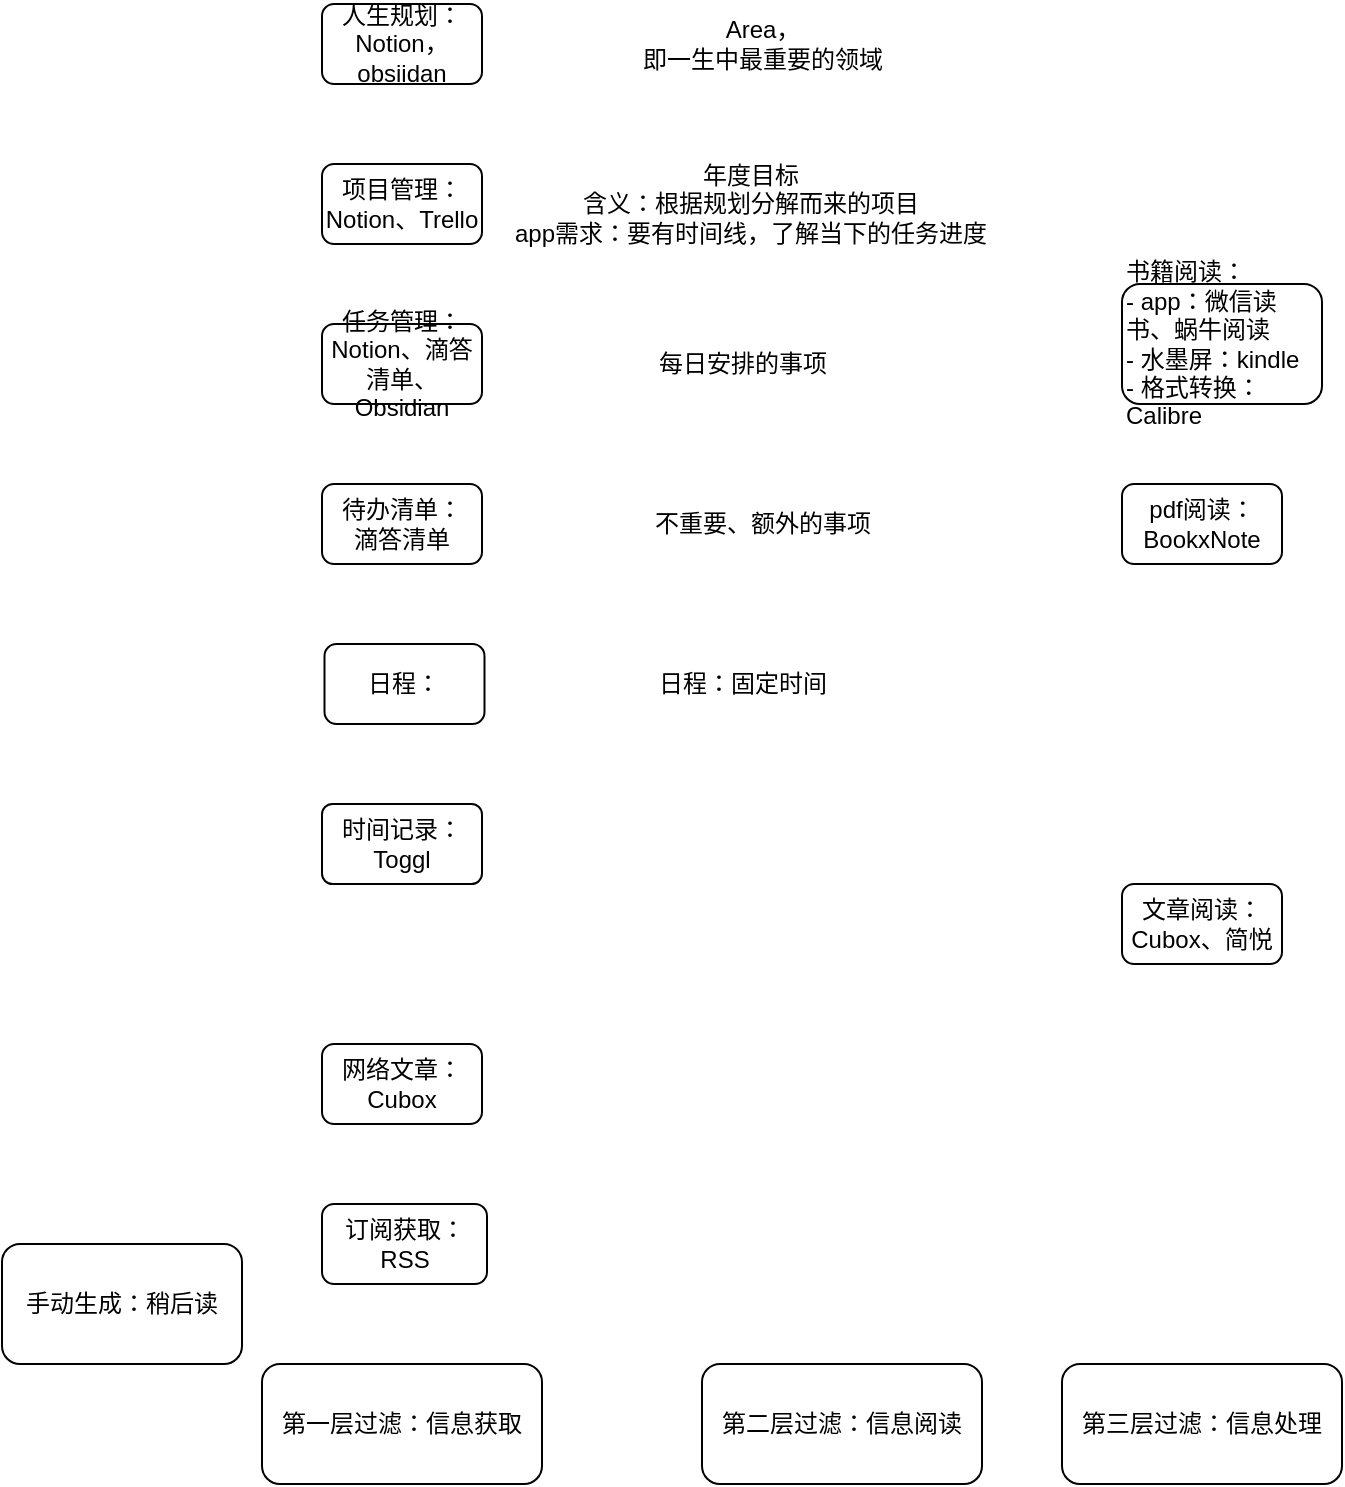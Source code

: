 <mxfile version="16.6.7" type="github">
  <diagram id="cKcUhYNU4gicFupRbqOp" name="第 1 页">
    <mxGraphModel dx="484" dy="895" grid="1" gridSize="10" guides="1" tooltips="1" connect="1" arrows="1" fold="1" page="1" pageScale="1" pageWidth="827" pageHeight="1169" math="0" shadow="0">
      <root>
        <mxCell id="0" />
        <mxCell id="1" parent="0" />
        <mxCell id="Fex3CshYnEK76ttKrV99-1" value="手动生成：稍后读" style="rounded=1;whiteSpace=wrap;html=1;" parent="1" vertex="1">
          <mxGeometry x="40" y="700" width="120" height="60" as="geometry" />
        </mxCell>
        <mxCell id="Fex3CshYnEK76ttKrV99-2" value="第一层过滤：信息获取" style="rounded=1;whiteSpace=wrap;html=1;" parent="1" vertex="1">
          <mxGeometry x="170" y="760" width="140" height="60" as="geometry" />
        </mxCell>
        <mxCell id="Fex3CshYnEK76ttKrV99-3" value="第二层过滤：信息阅读" style="rounded=1;whiteSpace=wrap;html=1;" parent="1" vertex="1">
          <mxGeometry x="390" y="760" width="140" height="60" as="geometry" />
        </mxCell>
        <mxCell id="Fex3CshYnEK76ttKrV99-4" value="第三层过滤：信息处理" style="rounded=1;whiteSpace=wrap;html=1;" parent="1" vertex="1">
          <mxGeometry x="570" y="760" width="140" height="60" as="geometry" />
        </mxCell>
        <mxCell id="Fex3CshYnEK76ttKrV99-5" value="订阅获取：RSS" style="rounded=1;whiteSpace=wrap;html=1;" parent="1" vertex="1">
          <mxGeometry x="200" y="680" width="82.5" height="40" as="geometry" />
        </mxCell>
        <mxCell id="Fex3CshYnEK76ttKrV99-6" value="&lt;span style=&quot;text-align: center&quot;&gt;书籍阅读：&lt;br&gt;&lt;/span&gt;&lt;span&gt;- app：微信读书、蜗牛阅读&lt;/span&gt;&lt;br&gt;&lt;div&gt;&lt;span&gt;- 水墨屏：kindle&lt;/span&gt;&lt;/div&gt;&lt;div&gt;&lt;span&gt;- 格式转换：Calibre&lt;/span&gt;&lt;/div&gt;" style="rounded=1;whiteSpace=wrap;html=1;align=left;" parent="1" vertex="1">
          <mxGeometry x="600" y="220" width="100" height="60" as="geometry" />
        </mxCell>
        <mxCell id="Fex3CshYnEK76ttKrV99-7" value="待办清单：&lt;br&gt;滴答清单" style="rounded=1;whiteSpace=wrap;html=1;direction=west;" parent="1" vertex="1">
          <mxGeometry x="200" y="320" width="80" height="40" as="geometry" />
        </mxCell>
        <mxCell id="Fex3CshYnEK76ttKrV99-8" value="pdf阅读：BookxNote" style="rounded=1;whiteSpace=wrap;html=1;" parent="1" vertex="1">
          <mxGeometry x="600" y="320" width="80" height="40" as="geometry" />
        </mxCell>
        <mxCell id="Fex3CshYnEK76ttKrV99-9" value="项目管理：&lt;br&gt;Notion、Trello" style="rounded=1;whiteSpace=wrap;html=1;" parent="1" vertex="1">
          <mxGeometry x="200" y="160" width="80" height="40" as="geometry" />
        </mxCell>
        <mxCell id="Fex3CshYnEK76ttKrV99-10" value="时间记录：Toggl" style="rounded=1;whiteSpace=wrap;html=1;arcSize=13;" parent="1" vertex="1">
          <mxGeometry x="200" y="480" width="80" height="40" as="geometry" />
        </mxCell>
        <mxCell id="Fex3CshYnEK76ttKrV99-11" value="网络文章：&lt;br&gt;Cubox" style="rounded=1;whiteSpace=wrap;html=1;" parent="1" vertex="1">
          <mxGeometry x="200" y="600" width="80" height="40" as="geometry" />
        </mxCell>
        <mxCell id="Fex3CshYnEK76ttKrV99-12" value="文章阅读：Cubox、简悦" style="rounded=1;whiteSpace=wrap;html=1;" parent="1" vertex="1">
          <mxGeometry x="600" y="520" width="80" height="40" as="geometry" />
        </mxCell>
        <mxCell id="Fex3CshYnEK76ttKrV99-13" value="任务管理：&lt;br&gt;Notion、滴答清单、Obsidian" style="rounded=1;whiteSpace=wrap;html=1;" parent="1" vertex="1">
          <mxGeometry x="200" y="240" width="80" height="40" as="geometry" />
        </mxCell>
        <mxCell id="Fex3CshYnEK76ttKrV99-14" value="日程：&lt;br&gt;" style="rounded=1;whiteSpace=wrap;html=1;direction=west;" parent="1" vertex="1">
          <mxGeometry x="201.25" y="400" width="80" height="40" as="geometry" />
        </mxCell>
        <mxCell id="Fex3CshYnEK76ttKrV99-15" value="日程：固定时间" style="text;html=1;align=center;verticalAlign=middle;resizable=0;points=[];autosize=1;strokeColor=none;fillColor=none;" parent="1" vertex="1">
          <mxGeometry x="360" y="410" width="100" height="20" as="geometry" />
        </mxCell>
        <mxCell id="Fex3CshYnEK76ttKrV99-16" value="不重要、额外的事项" style="text;html=1;align=center;verticalAlign=middle;resizable=0;points=[];autosize=1;strokeColor=none;fillColor=none;" parent="1" vertex="1">
          <mxGeometry x="360" y="330" width="120" height="20" as="geometry" />
        </mxCell>
        <mxCell id="Fex3CshYnEK76ttKrV99-17" value="每日安排的事项" style="text;html=1;align=center;verticalAlign=middle;resizable=0;points=[];autosize=1;strokeColor=none;fillColor=none;" parent="1" vertex="1">
          <mxGeometry x="360" y="250" width="100" height="20" as="geometry" />
        </mxCell>
        <mxCell id="Fex3CshYnEK76ttKrV99-18" value="年度目标&lt;br&gt;含义：根据规划分解而来的项目&lt;br&gt;app需求：要有时间线，了解当下的任务进度" style="text;html=1;align=center;verticalAlign=middle;resizable=0;points=[];autosize=1;strokeColor=none;fillColor=none;" parent="1" vertex="1">
          <mxGeometry x="289" y="155" width="250" height="50" as="geometry" />
        </mxCell>
        <mxCell id="Fex3CshYnEK76ttKrV99-19" value="人生规划：Notion，obsiidan" style="rounded=1;whiteSpace=wrap;html=1;" parent="1" vertex="1">
          <mxGeometry x="200" y="80" width="80" height="40" as="geometry" />
        </mxCell>
        <mxCell id="Fex3CshYnEK76ttKrV99-20" value="Area，&lt;br&gt;即一生中最重要的领域" style="text;html=1;align=center;verticalAlign=middle;resizable=0;points=[];autosize=1;strokeColor=none;fillColor=none;" parent="1" vertex="1">
          <mxGeometry x="350" y="85" width="140" height="30" as="geometry" />
        </mxCell>
      </root>
    </mxGraphModel>
  </diagram>
</mxfile>
